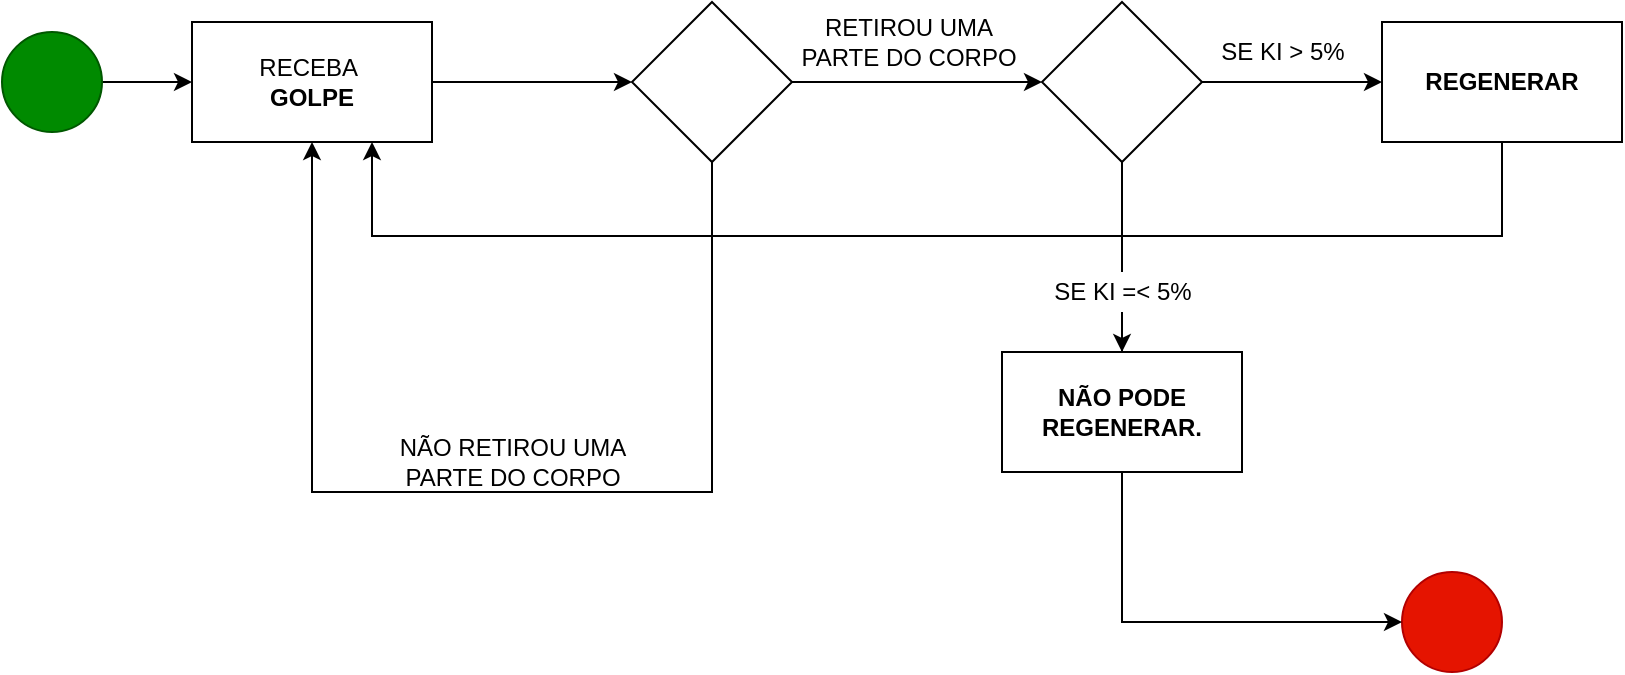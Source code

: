 <mxfile version="20.8.10" type="device" pages="2"><diagram id="zE0Q7NUjMy3KNNuSXqX5" name="Page-3"><mxGraphModel dx="1563" dy="1080" grid="1" gridSize="10" guides="1" tooltips="1" connect="1" arrows="1" fold="1" page="1" pageScale="1" pageWidth="850" pageHeight="1100" math="0" shadow="0"><root><mxCell id="0"/><mxCell id="1" parent="0"/><mxCell id="Z238zTcsPgSLV4Vkmc1k-3" value="" style="edgeStyle=orthogonalEdgeStyle;rounded=0;orthogonalLoop=1;jettySize=auto;html=1;" parent="1" source="Z238zTcsPgSLV4Vkmc1k-1" target="Z238zTcsPgSLV4Vkmc1k-2" edge="1"><mxGeometry relative="1" as="geometry"/></mxCell><mxCell id="Z238zTcsPgSLV4Vkmc1k-1" value="" style="ellipse;whiteSpace=wrap;html=1;aspect=fixed;fillColor=#008a00;fontColor=#ffffff;strokeColor=#005700;" parent="1" vertex="1"><mxGeometry x="30" y="40" width="50" height="50" as="geometry"/></mxCell><mxCell id="Z238zTcsPgSLV4Vkmc1k-5" value="" style="edgeStyle=orthogonalEdgeStyle;rounded=0;orthogonalLoop=1;jettySize=auto;html=1;" parent="1" source="Z238zTcsPgSLV4Vkmc1k-2" target="Z238zTcsPgSLV4Vkmc1k-4" edge="1"><mxGeometry relative="1" as="geometry"/></mxCell><mxCell id="Z238zTcsPgSLV4Vkmc1k-2" value="RECEBA&amp;nbsp;&lt;br&gt;&lt;b&gt;GOLPE&lt;/b&gt;" style="whiteSpace=wrap;html=1;" parent="1" vertex="1"><mxGeometry x="125" y="35" width="120" height="60" as="geometry"/></mxCell><mxCell id="ODNx4KcZhwrIbG5_OUZl-5" value="" style="edgeStyle=orthogonalEdgeStyle;rounded=0;orthogonalLoop=1;jettySize=auto;html=1;" parent="1" source="Z238zTcsPgSLV4Vkmc1k-4" target="ODNx4KcZhwrIbG5_OUZl-4" edge="1"><mxGeometry relative="1" as="geometry"/></mxCell><mxCell id="Z238zTcsPgSLV4Vkmc1k-4" value="" style="rhombus;whiteSpace=wrap;html=1;" parent="1" vertex="1"><mxGeometry x="345" y="25" width="80" height="80" as="geometry"/></mxCell><mxCell id="Z238zTcsPgSLV4Vkmc1k-10" value="RETIROU UMA &lt;br&gt;PARTE DO CORPO" style="text;html=1;resizable=0;autosize=1;align=center;verticalAlign=middle;points=[];fillColor=none;strokeColor=none;rounded=0;" parent="1" vertex="1"><mxGeometry x="423" y="30" width="120" height="30" as="geometry"/></mxCell><mxCell id="ODNx4KcZhwrIbG5_OUZl-7" value="" style="edgeStyle=orthogonalEdgeStyle;rounded=0;orthogonalLoop=1;jettySize=auto;html=1;" parent="1" source="ODNx4KcZhwrIbG5_OUZl-4" target="ODNx4KcZhwrIbG5_OUZl-6" edge="1"><mxGeometry relative="1" as="geometry"/></mxCell><mxCell id="ODNx4KcZhwrIbG5_OUZl-9" value="" style="edgeStyle=orthogonalEdgeStyle;rounded=0;orthogonalLoop=1;jettySize=auto;html=1;startArrow=none;" parent="1" source="ODNx4KcZhwrIbG5_OUZl-13" target="ODNx4KcZhwrIbG5_OUZl-8" edge="1"><mxGeometry relative="1" as="geometry"/></mxCell><mxCell id="ODNx4KcZhwrIbG5_OUZl-4" value="" style="rhombus;whiteSpace=wrap;html=1;" parent="1" vertex="1"><mxGeometry x="550" y="25" width="80" height="80" as="geometry"/></mxCell><mxCell id="ODNx4KcZhwrIbG5_OUZl-6" value="&lt;b&gt;REGENERAR&lt;/b&gt;" style="whiteSpace=wrap;html=1;" parent="1" vertex="1"><mxGeometry x="720" y="35" width="120" height="60" as="geometry"/></mxCell><mxCell id="ODNx4KcZhwrIbG5_OUZl-8" value="&lt;b&gt;NÃO PODE REGENERAR.&lt;/b&gt;" style="whiteSpace=wrap;html=1;" parent="1" vertex="1"><mxGeometry x="530" y="200" width="120" height="60" as="geometry"/></mxCell><mxCell id="ODNx4KcZhwrIbG5_OUZl-12" value="SE KI &amp;gt; 5%" style="text;html=1;resizable=0;autosize=1;align=center;verticalAlign=middle;points=[];fillColor=none;strokeColor=none;rounded=0;" parent="1" vertex="1"><mxGeometry x="630" y="40" width="80" height="20" as="geometry"/></mxCell><mxCell id="ODNx4KcZhwrIbG5_OUZl-13" value="SE KI =&amp;lt; 5%" style="text;html=1;resizable=0;autosize=1;align=center;verticalAlign=middle;points=[];fillColor=none;strokeColor=none;rounded=0;" parent="1" vertex="1"><mxGeometry x="550" y="160" width="80" height="20" as="geometry"/></mxCell><mxCell id="ODNx4KcZhwrIbG5_OUZl-14" value="" style="edgeStyle=orthogonalEdgeStyle;rounded=0;orthogonalLoop=1;jettySize=auto;html=1;endArrow=none;" parent="1" source="ODNx4KcZhwrIbG5_OUZl-4" target="ODNx4KcZhwrIbG5_OUZl-13" edge="1"><mxGeometry relative="1" as="geometry"><mxPoint x="590" y="105" as="sourcePoint"/><mxPoint x="590" y="195" as="targetPoint"/></mxGeometry></mxCell><mxCell id="ODNx4KcZhwrIbG5_OUZl-15" value="" style="ellipse;whiteSpace=wrap;html=1;aspect=fixed;fillColor=#e51400;fontColor=#ffffff;strokeColor=#B20000;" parent="1" vertex="1"><mxGeometry x="730" y="310" width="50" height="50" as="geometry"/></mxCell><mxCell id="ODNx4KcZhwrIbG5_OUZl-16" value="" style="endArrow=classic;html=1;rounded=0;exitX=0.5;exitY=1;exitDx=0;exitDy=0;entryX=0;entryY=0.5;entryDx=0;entryDy=0;" parent="1" source="ODNx4KcZhwrIbG5_OUZl-8" target="ODNx4KcZhwrIbG5_OUZl-15" edge="1"><mxGeometry width="50" height="50" relative="1" as="geometry"><mxPoint x="490" y="290" as="sourcePoint"/><mxPoint x="540" y="240" as="targetPoint"/><Array as="points"><mxPoint x="590" y="335"/></Array></mxGeometry></mxCell><mxCell id="ODNx4KcZhwrIbG5_OUZl-17" value="" style="endArrow=classic;html=1;rounded=0;exitX=0.5;exitY=1;exitDx=0;exitDy=0;edgeStyle=orthogonalEdgeStyle;entryX=0.75;entryY=1;entryDx=0;entryDy=0;" parent="1" source="ODNx4KcZhwrIbG5_OUZl-6" target="Z238zTcsPgSLV4Vkmc1k-2" edge="1"><mxGeometry width="50" height="50" relative="1" as="geometry"><mxPoint x="490" y="290" as="sourcePoint"/><mxPoint x="220" y="190" as="targetPoint"/><Array as="points"><mxPoint x="780" y="142"/><mxPoint x="215" y="142"/></Array></mxGeometry></mxCell><mxCell id="AAKPLX36tWf3T-nxW5ks-1" value="NÃO RETIROU UMA &lt;br&gt;PARTE DO CORPO" style="text;html=1;resizable=0;autosize=1;align=center;verticalAlign=middle;points=[];fillColor=none;strokeColor=none;rounded=0;" parent="1" vertex="1"><mxGeometry x="220" y="240" width="130" height="30" as="geometry"/></mxCell><mxCell id="GZwEW1WWVs9Pa7BKRm4Z-7" value="" style="endArrow=classic;html=1;rounded=0;exitX=0.5;exitY=1;exitDx=0;exitDy=0;edgeStyle=orthogonalEdgeStyle;" edge="1" parent="1" source="Z238zTcsPgSLV4Vkmc1k-4" target="Z238zTcsPgSLV4Vkmc1k-2"><mxGeometry width="50" height="50" relative="1" as="geometry"><mxPoint x="350" y="270" as="sourcePoint"/><mxPoint x="150" y="150" as="targetPoint"/><Array as="points"><mxPoint x="385" y="270"/><mxPoint x="185" y="270"/></Array></mxGeometry></mxCell></root></mxGraphModel></diagram><diagram id="LmFokGyWngyRQ8zoaEQO" name="Page-4"><mxGraphModel dx="938" dy="648" grid="1" gridSize="10" guides="1" tooltips="1" connect="1" arrows="1" fold="1" page="1" pageScale="1" pageWidth="850" pageHeight="1100" math="0" shadow="0"><root><mxCell id="0"/><mxCell id="1" parent="0"/><mxCell id="Jc6ybTVHIhuXuUaDqosT-3" value="" style="edgeStyle=orthogonalEdgeStyle;rounded=0;orthogonalLoop=1;jettySize=auto;html=1;" parent="1" source="Jc6ybTVHIhuXuUaDqosT-1" target="Jc6ybTVHIhuXuUaDqosT-2" edge="1"><mxGeometry relative="1" as="geometry"/></mxCell><mxCell id="Jc6ybTVHIhuXuUaDqosT-1" value="" style="ellipse;whiteSpace=wrap;html=1;aspect=fixed;fillColor=#008a00;fontColor=#ffffff;strokeColor=#005700;" parent="1" vertex="1"><mxGeometry x="30" y="40" width="50" height="50" as="geometry"/></mxCell><mxCell id="Jc6ybTVHIhuXuUaDqosT-5" value="" style="edgeStyle=orthogonalEdgeStyle;rounded=0;orthogonalLoop=1;jettySize=auto;html=1;" parent="1" source="Jc6ybTVHIhuXuUaDqosT-2" target="Jc6ybTVHIhuXuUaDqosT-4" edge="1"><mxGeometry relative="1" as="geometry"/></mxCell><mxCell id="Jc6ybTVHIhuXuUaDqosT-2" value="RECEBA&lt;br&gt;&lt;b&gt;N1&lt;/b&gt;" style="whiteSpace=wrap;html=1;" parent="1" vertex="1"><mxGeometry x="125" y="35" width="120" height="60" as="geometry"/></mxCell><mxCell id="Jc6ybTVHIhuXuUaDqosT-7" value="" style="edgeStyle=orthogonalEdgeStyle;rounded=0;orthogonalLoop=1;jettySize=auto;html=1;" parent="1" source="Jc6ybTVHIhuXuUaDqosT-4" target="Jc6ybTVHIhuXuUaDqosT-6" edge="1"><mxGeometry relative="1" as="geometry"/></mxCell><mxCell id="Jc6ybTVHIhuXuUaDqosT-4" value="RECEBA&lt;br&gt;&lt;b&gt;N2&lt;/b&gt;" style="whiteSpace=wrap;html=1;" parent="1" vertex="1"><mxGeometry x="280" y="35" width="120" height="60" as="geometry"/></mxCell><mxCell id="Jc6ybTVHIhuXuUaDqosT-19" value="" style="edgeStyle=orthogonalEdgeStyle;rounded=0;orthogonalLoop=1;jettySize=auto;html=1;" parent="1" source="Jc6ybTVHIhuXuUaDqosT-6" target="Jc6ybTVHIhuXuUaDqosT-18" edge="1"><mxGeometry relative="1" as="geometry"/></mxCell><mxCell id="Jc6ybTVHIhuXuUaDqosT-6" value="RECEBA&amp;nbsp;&lt;br&gt;&lt;b&gt;FREQUENCIA&lt;/b&gt;" style="whiteSpace=wrap;html=1;" parent="1" vertex="1"><mxGeometry x="440" y="35" width="120" height="60" as="geometry"/></mxCell><mxCell id="Jc6ybTVHIhuXuUaDqosT-29" value="" style="edgeStyle=orthogonalEdgeStyle;rounded=0;orthogonalLoop=1;jettySize=auto;html=1;" parent="1" source="Jc6ybTVHIhuXuUaDqosT-10" target="Jc6ybTVHIhuXuUaDqosT-28" edge="1"><mxGeometry relative="1" as="geometry"/></mxCell><mxCell id="Jc6ybTVHIhuXuUaDqosT-10" value="CALCULAR&amp;nbsp;&lt;br&gt;&lt;b&gt;MÉDIA: (N1 + N2) / FREQUENCIA&lt;/b&gt;" style="whiteSpace=wrap;html=1;" parent="1" vertex="1"><mxGeometry x="295" y="320" width="120" height="60" as="geometry"/></mxCell><mxCell id="Jc6ybTVHIhuXuUaDqosT-31" value="" style="edgeStyle=orthogonalEdgeStyle;rounded=0;orthogonalLoop=1;jettySize=auto;html=1;startArrow=none;" parent="1" source="Jc6ybTVHIhuXuUaDqosT-33" target="Jc6ybTVHIhuXuUaDqosT-14" edge="1"><mxGeometry relative="1" as="geometry"/></mxCell><mxCell id="Jc6ybTVHIhuXuUaDqosT-32" value="" style="edgeStyle=orthogonalEdgeStyle;rounded=0;orthogonalLoop=1;jettySize=auto;html=1;startArrow=none;" parent="1" source="Jc6ybTVHIhuXuUaDqosT-35" target="Jc6ybTVHIhuXuUaDqosT-16" edge="1"><mxGeometry relative="1" as="geometry"/></mxCell><mxCell id="Jc6ybTVHIhuXuUaDqosT-12" value="" style="rhombus;whiteSpace=wrap;html=1;" parent="1" vertex="1"><mxGeometry x="470" y="430" width="80" height="80" as="geometry"/></mxCell><mxCell id="Jc6ybTVHIhuXuUaDqosT-14" value="EXIBIR&lt;br&gt;&lt;span style=&quot;color: rgb(3, 27, 78); font-family: &amp;quot;Exo 2&amp;quot;, Barlow; font-size: 14px; text-align: left; background-color: rgb(255, 255, 255);&quot;&gt;&lt;b&gt;&quot;Parabéns, aprovado&quot;&lt;/b&gt;&lt;/span&gt;" style="whiteSpace=wrap;html=1;" parent="1" vertex="1"><mxGeometry x="710" y="440" width="120" height="60" as="geometry"/></mxCell><mxCell id="Jc6ybTVHIhuXuUaDqosT-16" value="EXIBIR&amp;nbsp;&lt;br&gt;&lt;span style=&quot;color: rgb(3, 27, 78); font-family: &amp;quot;Exo 2&amp;quot;, Barlow; font-size: 14px; text-align: left; background-color: rgb(255, 255, 255);&quot;&gt;&lt;b&gt;&quot;Infelizmente, reprovado&quot;&amp;nbsp;&lt;/b&gt;&lt;/span&gt;" style="whiteSpace=wrap;html=1;" parent="1" vertex="1"><mxGeometry x="450" y="580" width="120" height="60" as="geometry"/></mxCell><mxCell id="Jc6ybTVHIhuXuUaDqosT-20" value="" style="edgeStyle=orthogonalEdgeStyle;rounded=0;orthogonalLoop=1;jettySize=auto;html=1;startArrow=none;" parent="1" source="Jc6ybTVHIhuXuUaDqosT-23" target="Jc6ybTVHIhuXuUaDqosT-10" edge="1"><mxGeometry relative="1" as="geometry"/></mxCell><mxCell id="Jc6ybTVHIhuXuUaDqosT-22" value="" style="edgeStyle=orthogonalEdgeStyle;rounded=0;orthogonalLoop=1;jettySize=auto;html=1;startArrow=none;" parent="1" source="Jc6ybTVHIhuXuUaDqosT-25" target="Jc6ybTVHIhuXuUaDqosT-21" edge="1"><mxGeometry relative="1" as="geometry"/></mxCell><mxCell id="Jc6ybTVHIhuXuUaDqosT-18" value="" style="rhombus;whiteSpace=wrap;html=1;" parent="1" vertex="1"><mxGeometry x="405" y="160" width="80" height="80" as="geometry"/></mxCell><mxCell id="Jc6ybTVHIhuXuUaDqosT-21" value="INVALIDO" style="whiteSpace=wrap;html=1;" parent="1" vertex="1"><mxGeometry x="620" y="170" width="120" height="60" as="geometry"/></mxCell><mxCell id="Jc6ybTVHIhuXuUaDqosT-23" value="SE &amp;gt;0 E &amp;lt;100" style="text;html=1;resizable=0;autosize=1;align=center;verticalAlign=middle;points=[];fillColor=none;strokeColor=none;rounded=0;" parent="1" vertex="1"><mxGeometry x="310" y="250" width="90" height="20" as="geometry"/></mxCell><mxCell id="Jc6ybTVHIhuXuUaDqosT-24" value="" style="edgeStyle=orthogonalEdgeStyle;rounded=0;orthogonalLoop=1;jettySize=auto;html=1;exitX=0;exitY=0.5;exitDx=0;exitDy=0;endArrow=none;" parent="1" source="Jc6ybTVHIhuXuUaDqosT-18" target="Jc6ybTVHIhuXuUaDqosT-23" edge="1"><mxGeometry relative="1" as="geometry"><mxPoint x="405" y="200" as="sourcePoint"/><mxPoint x="350" y="260" as="targetPoint"/></mxGeometry></mxCell><mxCell id="Jc6ybTVHIhuXuUaDqosT-25" value="SE = 0 E 100" style="text;html=1;resizable=0;autosize=1;align=center;verticalAlign=middle;points=[];fillColor=none;strokeColor=none;rounded=0;" parent="1" vertex="1"><mxGeometry x="500" y="190" width="90" height="20" as="geometry"/></mxCell><mxCell id="Jc6ybTVHIhuXuUaDqosT-26" value="" style="edgeStyle=orthogonalEdgeStyle;rounded=0;orthogonalLoop=1;jettySize=auto;html=1;endArrow=none;" parent="1" source="Jc6ybTVHIhuXuUaDqosT-18" target="Jc6ybTVHIhuXuUaDqosT-25" edge="1"><mxGeometry relative="1" as="geometry"><mxPoint x="485" y="200" as="sourcePoint"/><mxPoint x="610" y="200" as="targetPoint"/></mxGeometry></mxCell><mxCell id="Jc6ybTVHIhuXuUaDqosT-27" value="" style="endArrow=classic;html=1;rounded=0;exitX=0.5;exitY=0;exitDx=0;exitDy=0;entryX=1;entryY=0.5;entryDx=0;entryDy=0;" parent="1" source="Jc6ybTVHIhuXuUaDqosT-21" target="Jc6ybTVHIhuXuUaDqosT-6" edge="1"><mxGeometry width="50" height="50" relative="1" as="geometry"><mxPoint x="640" y="280" as="sourcePoint"/><mxPoint x="690" y="230" as="targetPoint"/><Array as="points"><mxPoint x="680" y="65"/></Array></mxGeometry></mxCell><mxCell id="Jc6ybTVHIhuXuUaDqosT-30" value="" style="edgeStyle=orthogonalEdgeStyle;rounded=0;orthogonalLoop=1;jettySize=auto;html=1;" parent="1" source="Jc6ybTVHIhuXuUaDqosT-28" target="Jc6ybTVHIhuXuUaDqosT-12" edge="1"><mxGeometry relative="1" as="geometry"/></mxCell><mxCell id="Jc6ybTVHIhuXuUaDqosT-28" value="EXIBIR&lt;br&gt;&lt;b&gt;MÉDIA&lt;/b&gt;" style="whiteSpace=wrap;html=1;" parent="1" vertex="1"><mxGeometry x="450" y="320" width="120" height="60" as="geometry"/></mxCell><mxCell id="Jc6ybTVHIhuXuUaDqosT-33" value="SE &amp;gt; = 6 E &amp;gt; = 70%" style="text;html=1;resizable=0;autosize=1;align=center;verticalAlign=middle;points=[];fillColor=none;strokeColor=none;rounded=0;" parent="1" vertex="1"><mxGeometry x="570" y="460" width="120" height="20" as="geometry"/></mxCell><mxCell id="Jc6ybTVHIhuXuUaDqosT-34" value="" style="edgeStyle=orthogonalEdgeStyle;rounded=0;orthogonalLoop=1;jettySize=auto;html=1;endArrow=none;" parent="1" source="Jc6ybTVHIhuXuUaDqosT-12" target="Jc6ybTVHIhuXuUaDqosT-33" edge="1"><mxGeometry relative="1" as="geometry"><mxPoint x="595" y="470" as="sourcePoint"/><mxPoint x="700" y="470" as="targetPoint"/></mxGeometry></mxCell><mxCell id="Jc6ybTVHIhuXuUaDqosT-35" value="SE &amp;lt; 6 E &amp;lt; 70 %" style="text;html=1;resizable=0;autosize=1;align=center;verticalAlign=middle;points=[];fillColor=none;strokeColor=none;rounded=0;" parent="1" vertex="1"><mxGeometry x="460" y="540" width="100" height="20" as="geometry"/></mxCell><mxCell id="Jc6ybTVHIhuXuUaDqosT-36" value="" style="edgeStyle=orthogonalEdgeStyle;rounded=0;orthogonalLoop=1;jettySize=auto;html=1;endArrow=none;" parent="1" source="Jc6ybTVHIhuXuUaDqosT-12" target="Jc6ybTVHIhuXuUaDqosT-35" edge="1"><mxGeometry relative="1" as="geometry"><mxPoint x="555" y="510.0" as="sourcePoint"/><mxPoint x="555" y="580" as="targetPoint"/></mxGeometry></mxCell></root></mxGraphModel></diagram></mxfile>
